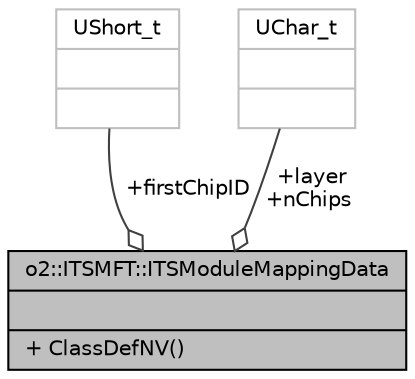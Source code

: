 digraph "o2::ITSMFT::ITSModuleMappingData"
{
 // INTERACTIVE_SVG=YES
  bgcolor="transparent";
  edge [fontname="Helvetica",fontsize="10",labelfontname="Helvetica",labelfontsize="10"];
  node [fontname="Helvetica",fontsize="10",shape=record];
  Node1 [label="{o2::ITSMFT::ITSModuleMappingData\n||+ ClassDefNV()\l}",height=0.2,width=0.4,color="black", fillcolor="grey75", style="filled" fontcolor="black"];
  Node2 -> Node1 [color="grey25",fontsize="10",style="solid",label=" +firstChipID" ,arrowhead="odiamond",fontname="Helvetica"];
  Node2 [label="{UShort_t\n||}",height=0.2,width=0.4,color="grey75"];
  Node3 -> Node1 [color="grey25",fontsize="10",style="solid",label=" +layer\n+nChips" ,arrowhead="odiamond",fontname="Helvetica"];
  Node3 [label="{UChar_t\n||}",height=0.2,width=0.4,color="grey75"];
}
